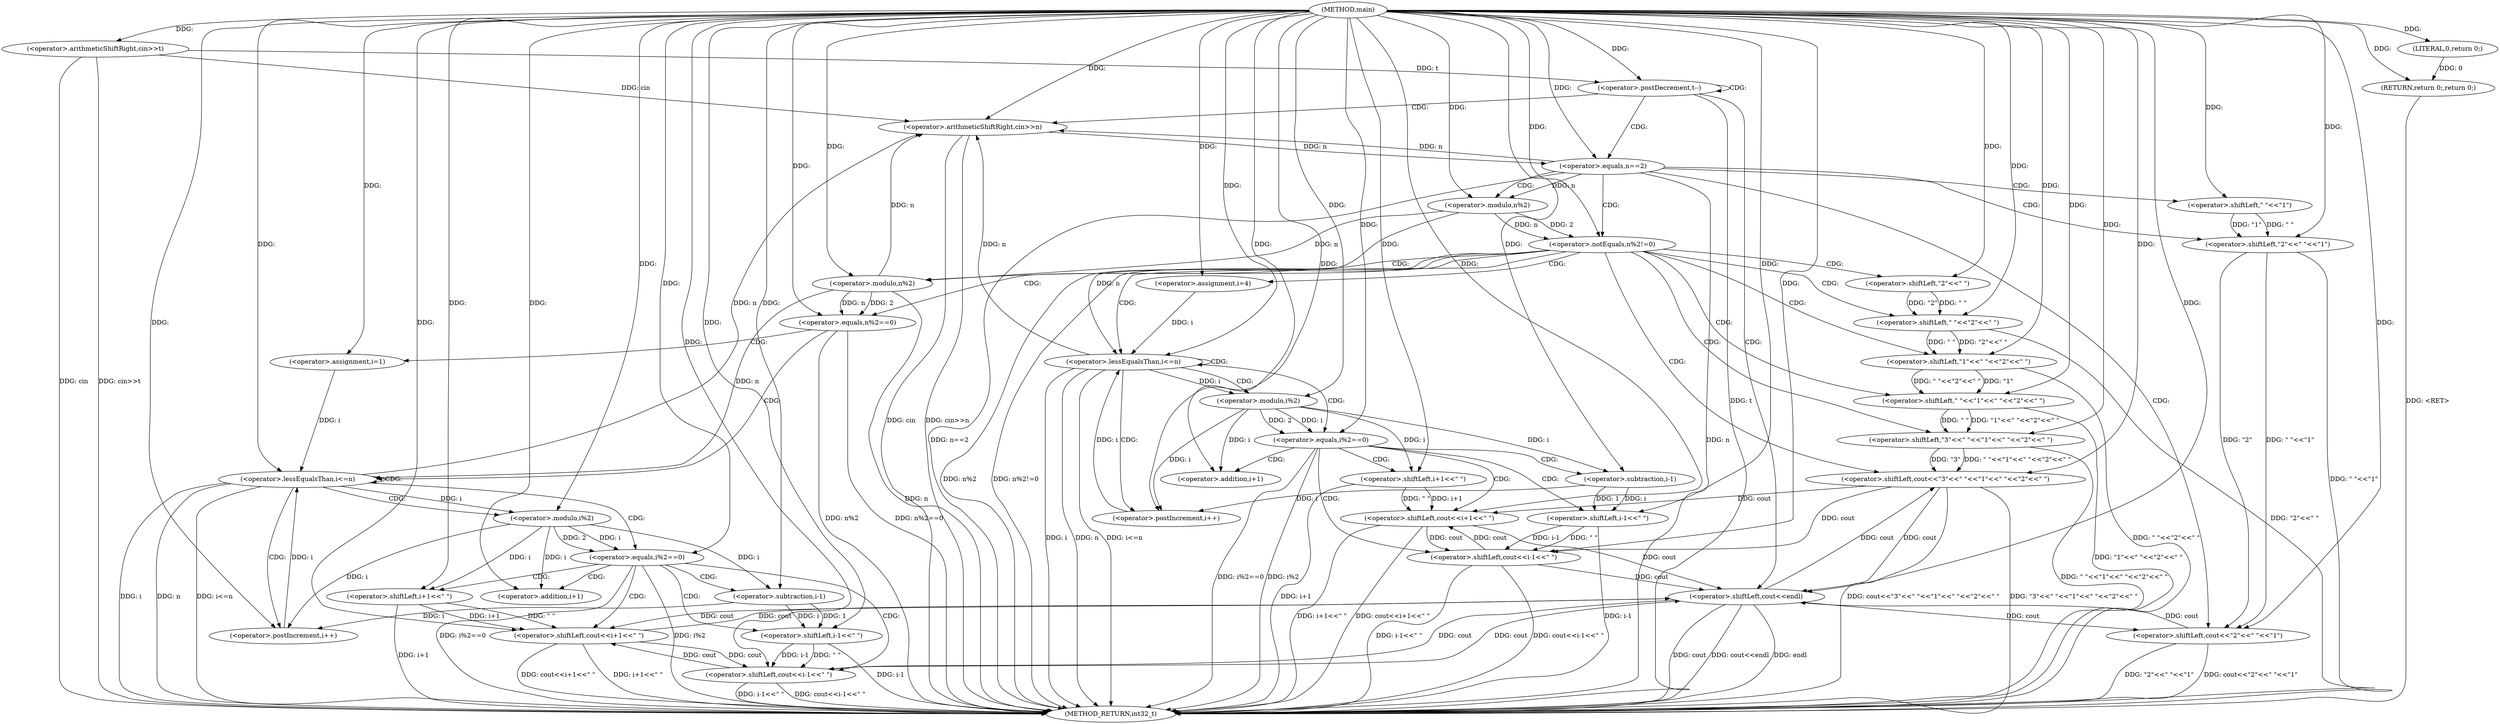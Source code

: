 digraph "main" {  
"1000101" [label = "(METHOD,main)" ]
"1000229" [label = "(METHOD_RETURN,int32_t)" ]
"1000104" [label = "(<operator>.arithmeticShiftRight,cin>>t)" ]
"1000227" [label = "(RETURN,return 0;,return 0;)" ]
"1000108" [label = "(<operator>.postDecrement,t--)" ]
"1000228" [label = "(LITERAL,0,return 0;)" ]
"1000112" [label = "(<operator>.arithmeticShiftRight,cin>>n)" ]
"1000224" [label = "(<operator>.shiftLeft,cout<<endl)" ]
"1000116" [label = "(<operator>.equals,n==2)" ]
"1000120" [label = "(<operator>.shiftLeft,cout<<\"2\"<<\" \"<<\"1\")" ]
"1000129" [label = "(<operator>.notEquals,n%2!=0)" ]
"1000122" [label = "(<operator>.shiftLeft,\"2\"<<\" \"<<\"1\")" ]
"1000135" [label = "(<operator>.shiftLeft,cout<<\"3\"<<\" \"<<\"1\"<<\" \"<<\"2\"<<\" \")" ]
"1000124" [label = "(<operator>.shiftLeft,\" \"<<\"1\")" ]
"1000130" [label = "(<operator>.modulo,n%2)" ]
"1000150" [label = "(<operator>.assignment,i=4)" ]
"1000153" [label = "(<operator>.lessEqualsThan,i<=n)" ]
"1000156" [label = "(<operator>.postIncrement,i++)" ]
"1000184" [label = "(<operator>.equals,n%2==0)" ]
"1000137" [label = "(<operator>.shiftLeft,\"3\"<<\" \"<<\"1\"<<\" \"<<\"2\"<<\" \")" ]
"1000139" [label = "(<operator>.shiftLeft,\" \"<<\"1\"<<\" \"<<\"2\"<<\" \")" ]
"1000160" [label = "(<operator>.equals,i%2==0)" ]
"1000185" [label = "(<operator>.modulo,n%2)" ]
"1000192" [label = "(<operator>.assignment,i=1)" ]
"1000195" [label = "(<operator>.lessEqualsThan,i<=n)" ]
"1000198" [label = "(<operator>.postIncrement,i++)" ]
"1000141" [label = "(<operator>.shiftLeft,\"1\"<<\" \"<<\"2\"<<\" \")" ]
"1000166" [label = "(<operator>.shiftLeft,cout<<i+1<<\" \")" ]
"1000143" [label = "(<operator>.shiftLeft,\" \"<<\"2\"<<\" \")" ]
"1000161" [label = "(<operator>.modulo,i%2)" ]
"1000175" [label = "(<operator>.shiftLeft,cout<<i-1<<\" \")" ]
"1000202" [label = "(<operator>.equals,i%2==0)" ]
"1000145" [label = "(<operator>.shiftLeft,\"2\"<<\" \")" ]
"1000168" [label = "(<operator>.shiftLeft,i+1<<\" \")" ]
"1000208" [label = "(<operator>.shiftLeft,cout<<i-1<<\" \")" ]
"1000169" [label = "(<operator>.addition,i+1)" ]
"1000177" [label = "(<operator>.shiftLeft,i-1<<\" \")" ]
"1000203" [label = "(<operator>.modulo,i%2)" ]
"1000217" [label = "(<operator>.shiftLeft,cout<<i+1<<\" \")" ]
"1000178" [label = "(<operator>.subtraction,i-1)" ]
"1000210" [label = "(<operator>.shiftLeft,i-1<<\" \")" ]
"1000211" [label = "(<operator>.subtraction,i-1)" ]
"1000219" [label = "(<operator>.shiftLeft,i+1<<\" \")" ]
"1000220" [label = "(<operator>.addition,i+1)" ]
  "1000104" -> "1000229"  [ label = "DDG: cin"] 
  "1000104" -> "1000229"  [ label = "DDG: cin>>t"] 
  "1000108" -> "1000229"  [ label = "DDG: t"] 
  "1000112" -> "1000229"  [ label = "DDG: cin"] 
  "1000112" -> "1000229"  [ label = "DDG: cin>>n"] 
  "1000116" -> "1000229"  [ label = "DDG: n"] 
  "1000116" -> "1000229"  [ label = "DDG: n==2"] 
  "1000129" -> "1000229"  [ label = "DDG: n%2"] 
  "1000129" -> "1000229"  [ label = "DDG: n%2!=0"] 
  "1000185" -> "1000229"  [ label = "DDG: n"] 
  "1000184" -> "1000229"  [ label = "DDG: n%2"] 
  "1000184" -> "1000229"  [ label = "DDG: n%2==0"] 
  "1000195" -> "1000229"  [ label = "DDG: i"] 
  "1000195" -> "1000229"  [ label = "DDG: n"] 
  "1000195" -> "1000229"  [ label = "DDG: i<=n"] 
  "1000202" -> "1000229"  [ label = "DDG: i%2"] 
  "1000202" -> "1000229"  [ label = "DDG: i%2==0"] 
  "1000219" -> "1000229"  [ label = "DDG: i+1"] 
  "1000217" -> "1000229"  [ label = "DDG: i+1<<\" \""] 
  "1000217" -> "1000229"  [ label = "DDG: cout<<i+1<<\" \""] 
  "1000210" -> "1000229"  [ label = "DDG: i-1"] 
  "1000208" -> "1000229"  [ label = "DDG: i-1<<\" \""] 
  "1000208" -> "1000229"  [ label = "DDG: cout<<i-1<<\" \""] 
  "1000143" -> "1000229"  [ label = "DDG: \"2\"<<\" \""] 
  "1000141" -> "1000229"  [ label = "DDG: \" \"<<\"2\"<<\" \""] 
  "1000139" -> "1000229"  [ label = "DDG: \"1\"<<\" \"<<\"2\"<<\" \""] 
  "1000137" -> "1000229"  [ label = "DDG: \" \"<<\"1\"<<\" \"<<\"2\"<<\" \""] 
  "1000135" -> "1000229"  [ label = "DDG: \"3\"<<\" \"<<\"1\"<<\" \"<<\"2\"<<\" \""] 
  "1000135" -> "1000229"  [ label = "DDG: cout<<\"3\"<<\" \"<<\"1\"<<\" \"<<\"2\"<<\" \""] 
  "1000153" -> "1000229"  [ label = "DDG: i"] 
  "1000153" -> "1000229"  [ label = "DDG: n"] 
  "1000153" -> "1000229"  [ label = "DDG: i<=n"] 
  "1000160" -> "1000229"  [ label = "DDG: i%2"] 
  "1000160" -> "1000229"  [ label = "DDG: i%2==0"] 
  "1000177" -> "1000229"  [ label = "DDG: i-1"] 
  "1000175" -> "1000229"  [ label = "DDG: i-1<<\" \""] 
  "1000175" -> "1000229"  [ label = "DDG: cout<<i-1<<\" \""] 
  "1000168" -> "1000229"  [ label = "DDG: i+1"] 
  "1000166" -> "1000229"  [ label = "DDG: i+1<<\" \""] 
  "1000166" -> "1000229"  [ label = "DDG: cout<<i+1<<\" \""] 
  "1000122" -> "1000229"  [ label = "DDG: \" \"<<\"1\""] 
  "1000120" -> "1000229"  [ label = "DDG: \"2\"<<\" \"<<\"1\""] 
  "1000120" -> "1000229"  [ label = "DDG: cout<<\"2\"<<\" \"<<\"1\""] 
  "1000224" -> "1000229"  [ label = "DDG: cout"] 
  "1000224" -> "1000229"  [ label = "DDG: cout<<endl"] 
  "1000227" -> "1000229"  [ label = "DDG: <RET>"] 
  "1000224" -> "1000229"  [ label = "DDG: endl"] 
  "1000228" -> "1000227"  [ label = "DDG: 0"] 
  "1000101" -> "1000227"  [ label = "DDG: "] 
  "1000101" -> "1000104"  [ label = "DDG: "] 
  "1000101" -> "1000228"  [ label = "DDG: "] 
  "1000104" -> "1000108"  [ label = "DDG: t"] 
  "1000101" -> "1000108"  [ label = "DDG: "] 
  "1000104" -> "1000112"  [ label = "DDG: cin"] 
  "1000101" -> "1000112"  [ label = "DDG: "] 
  "1000116" -> "1000112"  [ label = "DDG: n"] 
  "1000185" -> "1000112"  [ label = "DDG: n"] 
  "1000195" -> "1000112"  [ label = "DDG: n"] 
  "1000153" -> "1000112"  [ label = "DDG: n"] 
  "1000217" -> "1000224"  [ label = "DDG: cout"] 
  "1000208" -> "1000224"  [ label = "DDG: cout"] 
  "1000135" -> "1000224"  [ label = "DDG: cout"] 
  "1000175" -> "1000224"  [ label = "DDG: cout"] 
  "1000166" -> "1000224"  [ label = "DDG: cout"] 
  "1000120" -> "1000224"  [ label = "DDG: cout"] 
  "1000101" -> "1000224"  [ label = "DDG: "] 
  "1000112" -> "1000116"  [ label = "DDG: n"] 
  "1000101" -> "1000116"  [ label = "DDG: "] 
  "1000224" -> "1000120"  [ label = "DDG: cout"] 
  "1000101" -> "1000120"  [ label = "DDG: "] 
  "1000122" -> "1000120"  [ label = "DDG: \"2\""] 
  "1000122" -> "1000120"  [ label = "DDG: \" \"<<\"1\""] 
  "1000101" -> "1000122"  [ label = "DDG: "] 
  "1000124" -> "1000122"  [ label = "DDG: \" \""] 
  "1000124" -> "1000122"  [ label = "DDG: \"1\""] 
  "1000130" -> "1000129"  [ label = "DDG: 2"] 
  "1000130" -> "1000129"  [ label = "DDG: n"] 
  "1000101" -> "1000129"  [ label = "DDG: "] 
  "1000101" -> "1000124"  [ label = "DDG: "] 
  "1000116" -> "1000130"  [ label = "DDG: n"] 
  "1000101" -> "1000130"  [ label = "DDG: "] 
  "1000224" -> "1000135"  [ label = "DDG: cout"] 
  "1000101" -> "1000135"  [ label = "DDG: "] 
  "1000137" -> "1000135"  [ label = "DDG: \" \"<<\"1\"<<\" \"<<\"2\"<<\" \""] 
  "1000137" -> "1000135"  [ label = "DDG: \"3\""] 
  "1000101" -> "1000150"  [ label = "DDG: "] 
  "1000101" -> "1000137"  [ label = "DDG: "] 
  "1000139" -> "1000137"  [ label = "DDG: \"1\"<<\" \"<<\"2\"<<\" \""] 
  "1000139" -> "1000137"  [ label = "DDG: \" \""] 
  "1000150" -> "1000153"  [ label = "DDG: i"] 
  "1000156" -> "1000153"  [ label = "DDG: i"] 
  "1000101" -> "1000153"  [ label = "DDG: "] 
  "1000130" -> "1000153"  [ label = "DDG: n"] 
  "1000178" -> "1000156"  [ label = "DDG: i"] 
  "1000101" -> "1000156"  [ label = "DDG: "] 
  "1000161" -> "1000156"  [ label = "DDG: i"] 
  "1000185" -> "1000184"  [ label = "DDG: 2"] 
  "1000185" -> "1000184"  [ label = "DDG: n"] 
  "1000101" -> "1000184"  [ label = "DDG: "] 
  "1000101" -> "1000139"  [ label = "DDG: "] 
  "1000141" -> "1000139"  [ label = "DDG: \"1\""] 
  "1000141" -> "1000139"  [ label = "DDG: \" \"<<\"2\"<<\" \""] 
  "1000130" -> "1000185"  [ label = "DDG: n"] 
  "1000101" -> "1000185"  [ label = "DDG: "] 
  "1000101" -> "1000192"  [ label = "DDG: "] 
  "1000101" -> "1000141"  [ label = "DDG: "] 
  "1000143" -> "1000141"  [ label = "DDG: \"2\"<<\" \""] 
  "1000143" -> "1000141"  [ label = "DDG: \" \""] 
  "1000161" -> "1000160"  [ label = "DDG: 2"] 
  "1000161" -> "1000160"  [ label = "DDG: i"] 
  "1000101" -> "1000160"  [ label = "DDG: "] 
  "1000192" -> "1000195"  [ label = "DDG: i"] 
  "1000198" -> "1000195"  [ label = "DDG: i"] 
  "1000101" -> "1000195"  [ label = "DDG: "] 
  "1000185" -> "1000195"  [ label = "DDG: n"] 
  "1000211" -> "1000198"  [ label = "DDG: i"] 
  "1000101" -> "1000198"  [ label = "DDG: "] 
  "1000203" -> "1000198"  [ label = "DDG: i"] 
  "1000101" -> "1000143"  [ label = "DDG: "] 
  "1000145" -> "1000143"  [ label = "DDG: \"2\""] 
  "1000145" -> "1000143"  [ label = "DDG: \" \""] 
  "1000153" -> "1000161"  [ label = "DDG: i"] 
  "1000101" -> "1000161"  [ label = "DDG: "] 
  "1000135" -> "1000166"  [ label = "DDG: cout"] 
  "1000175" -> "1000166"  [ label = "DDG: cout"] 
  "1000101" -> "1000166"  [ label = "DDG: "] 
  "1000168" -> "1000166"  [ label = "DDG: \" \""] 
  "1000168" -> "1000166"  [ label = "DDG: i+1"] 
  "1000101" -> "1000145"  [ label = "DDG: "] 
  "1000161" -> "1000168"  [ label = "DDG: i"] 
  "1000101" -> "1000168"  [ label = "DDG: "] 
  "1000135" -> "1000175"  [ label = "DDG: cout"] 
  "1000166" -> "1000175"  [ label = "DDG: cout"] 
  "1000101" -> "1000175"  [ label = "DDG: "] 
  "1000177" -> "1000175"  [ label = "DDG: i-1"] 
  "1000177" -> "1000175"  [ label = "DDG: \" \""] 
  "1000203" -> "1000202"  [ label = "DDG: 2"] 
  "1000203" -> "1000202"  [ label = "DDG: i"] 
  "1000101" -> "1000202"  [ label = "DDG: "] 
  "1000161" -> "1000169"  [ label = "DDG: i"] 
  "1000101" -> "1000169"  [ label = "DDG: "] 
  "1000178" -> "1000177"  [ label = "DDG: i"] 
  "1000178" -> "1000177"  [ label = "DDG: 1"] 
  "1000101" -> "1000177"  [ label = "DDG: "] 
  "1000195" -> "1000203"  [ label = "DDG: i"] 
  "1000101" -> "1000203"  [ label = "DDG: "] 
  "1000217" -> "1000208"  [ label = "DDG: cout"] 
  "1000224" -> "1000208"  [ label = "DDG: cout"] 
  "1000101" -> "1000208"  [ label = "DDG: "] 
  "1000210" -> "1000208"  [ label = "DDG: \" \""] 
  "1000210" -> "1000208"  [ label = "DDG: i-1"] 
  "1000161" -> "1000178"  [ label = "DDG: i"] 
  "1000101" -> "1000178"  [ label = "DDG: "] 
  "1000211" -> "1000210"  [ label = "DDG: i"] 
  "1000211" -> "1000210"  [ label = "DDG: 1"] 
  "1000101" -> "1000210"  [ label = "DDG: "] 
  "1000208" -> "1000217"  [ label = "DDG: cout"] 
  "1000224" -> "1000217"  [ label = "DDG: cout"] 
  "1000101" -> "1000217"  [ label = "DDG: "] 
  "1000219" -> "1000217"  [ label = "DDG: \" \""] 
  "1000219" -> "1000217"  [ label = "DDG: i+1"] 
  "1000203" -> "1000211"  [ label = "DDG: i"] 
  "1000101" -> "1000211"  [ label = "DDG: "] 
  "1000101" -> "1000219"  [ label = "DDG: "] 
  "1000203" -> "1000219"  [ label = "DDG: i"] 
  "1000203" -> "1000220"  [ label = "DDG: i"] 
  "1000101" -> "1000220"  [ label = "DDG: "] 
  "1000108" -> "1000112"  [ label = "CDG: "] 
  "1000108" -> "1000116"  [ label = "CDG: "] 
  "1000108" -> "1000108"  [ label = "CDG: "] 
  "1000108" -> "1000224"  [ label = "CDG: "] 
  "1000116" -> "1000122"  [ label = "CDG: "] 
  "1000116" -> "1000120"  [ label = "CDG: "] 
  "1000116" -> "1000129"  [ label = "CDG: "] 
  "1000116" -> "1000124"  [ label = "CDG: "] 
  "1000116" -> "1000130"  [ label = "CDG: "] 
  "1000129" -> "1000153"  [ label = "CDG: "] 
  "1000129" -> "1000141"  [ label = "CDG: "] 
  "1000129" -> "1000150"  [ label = "CDG: "] 
  "1000129" -> "1000139"  [ label = "CDG: "] 
  "1000129" -> "1000135"  [ label = "CDG: "] 
  "1000129" -> "1000143"  [ label = "CDG: "] 
  "1000129" -> "1000137"  [ label = "CDG: "] 
  "1000129" -> "1000145"  [ label = "CDG: "] 
  "1000129" -> "1000184"  [ label = "CDG: "] 
  "1000129" -> "1000185"  [ label = "CDG: "] 
  "1000153" -> "1000153"  [ label = "CDG: "] 
  "1000153" -> "1000156"  [ label = "CDG: "] 
  "1000153" -> "1000161"  [ label = "CDG: "] 
  "1000153" -> "1000160"  [ label = "CDG: "] 
  "1000184" -> "1000195"  [ label = "CDG: "] 
  "1000184" -> "1000192"  [ label = "CDG: "] 
  "1000160" -> "1000166"  [ label = "CDG: "] 
  "1000160" -> "1000169"  [ label = "CDG: "] 
  "1000160" -> "1000168"  [ label = "CDG: "] 
  "1000160" -> "1000178"  [ label = "CDG: "] 
  "1000160" -> "1000175"  [ label = "CDG: "] 
  "1000160" -> "1000177"  [ label = "CDG: "] 
  "1000195" -> "1000195"  [ label = "CDG: "] 
  "1000195" -> "1000203"  [ label = "CDG: "] 
  "1000195" -> "1000202"  [ label = "CDG: "] 
  "1000195" -> "1000198"  [ label = "CDG: "] 
  "1000202" -> "1000211"  [ label = "CDG: "] 
  "1000202" -> "1000208"  [ label = "CDG: "] 
  "1000202" -> "1000219"  [ label = "CDG: "] 
  "1000202" -> "1000210"  [ label = "CDG: "] 
  "1000202" -> "1000220"  [ label = "CDG: "] 
  "1000202" -> "1000217"  [ label = "CDG: "] 
}
